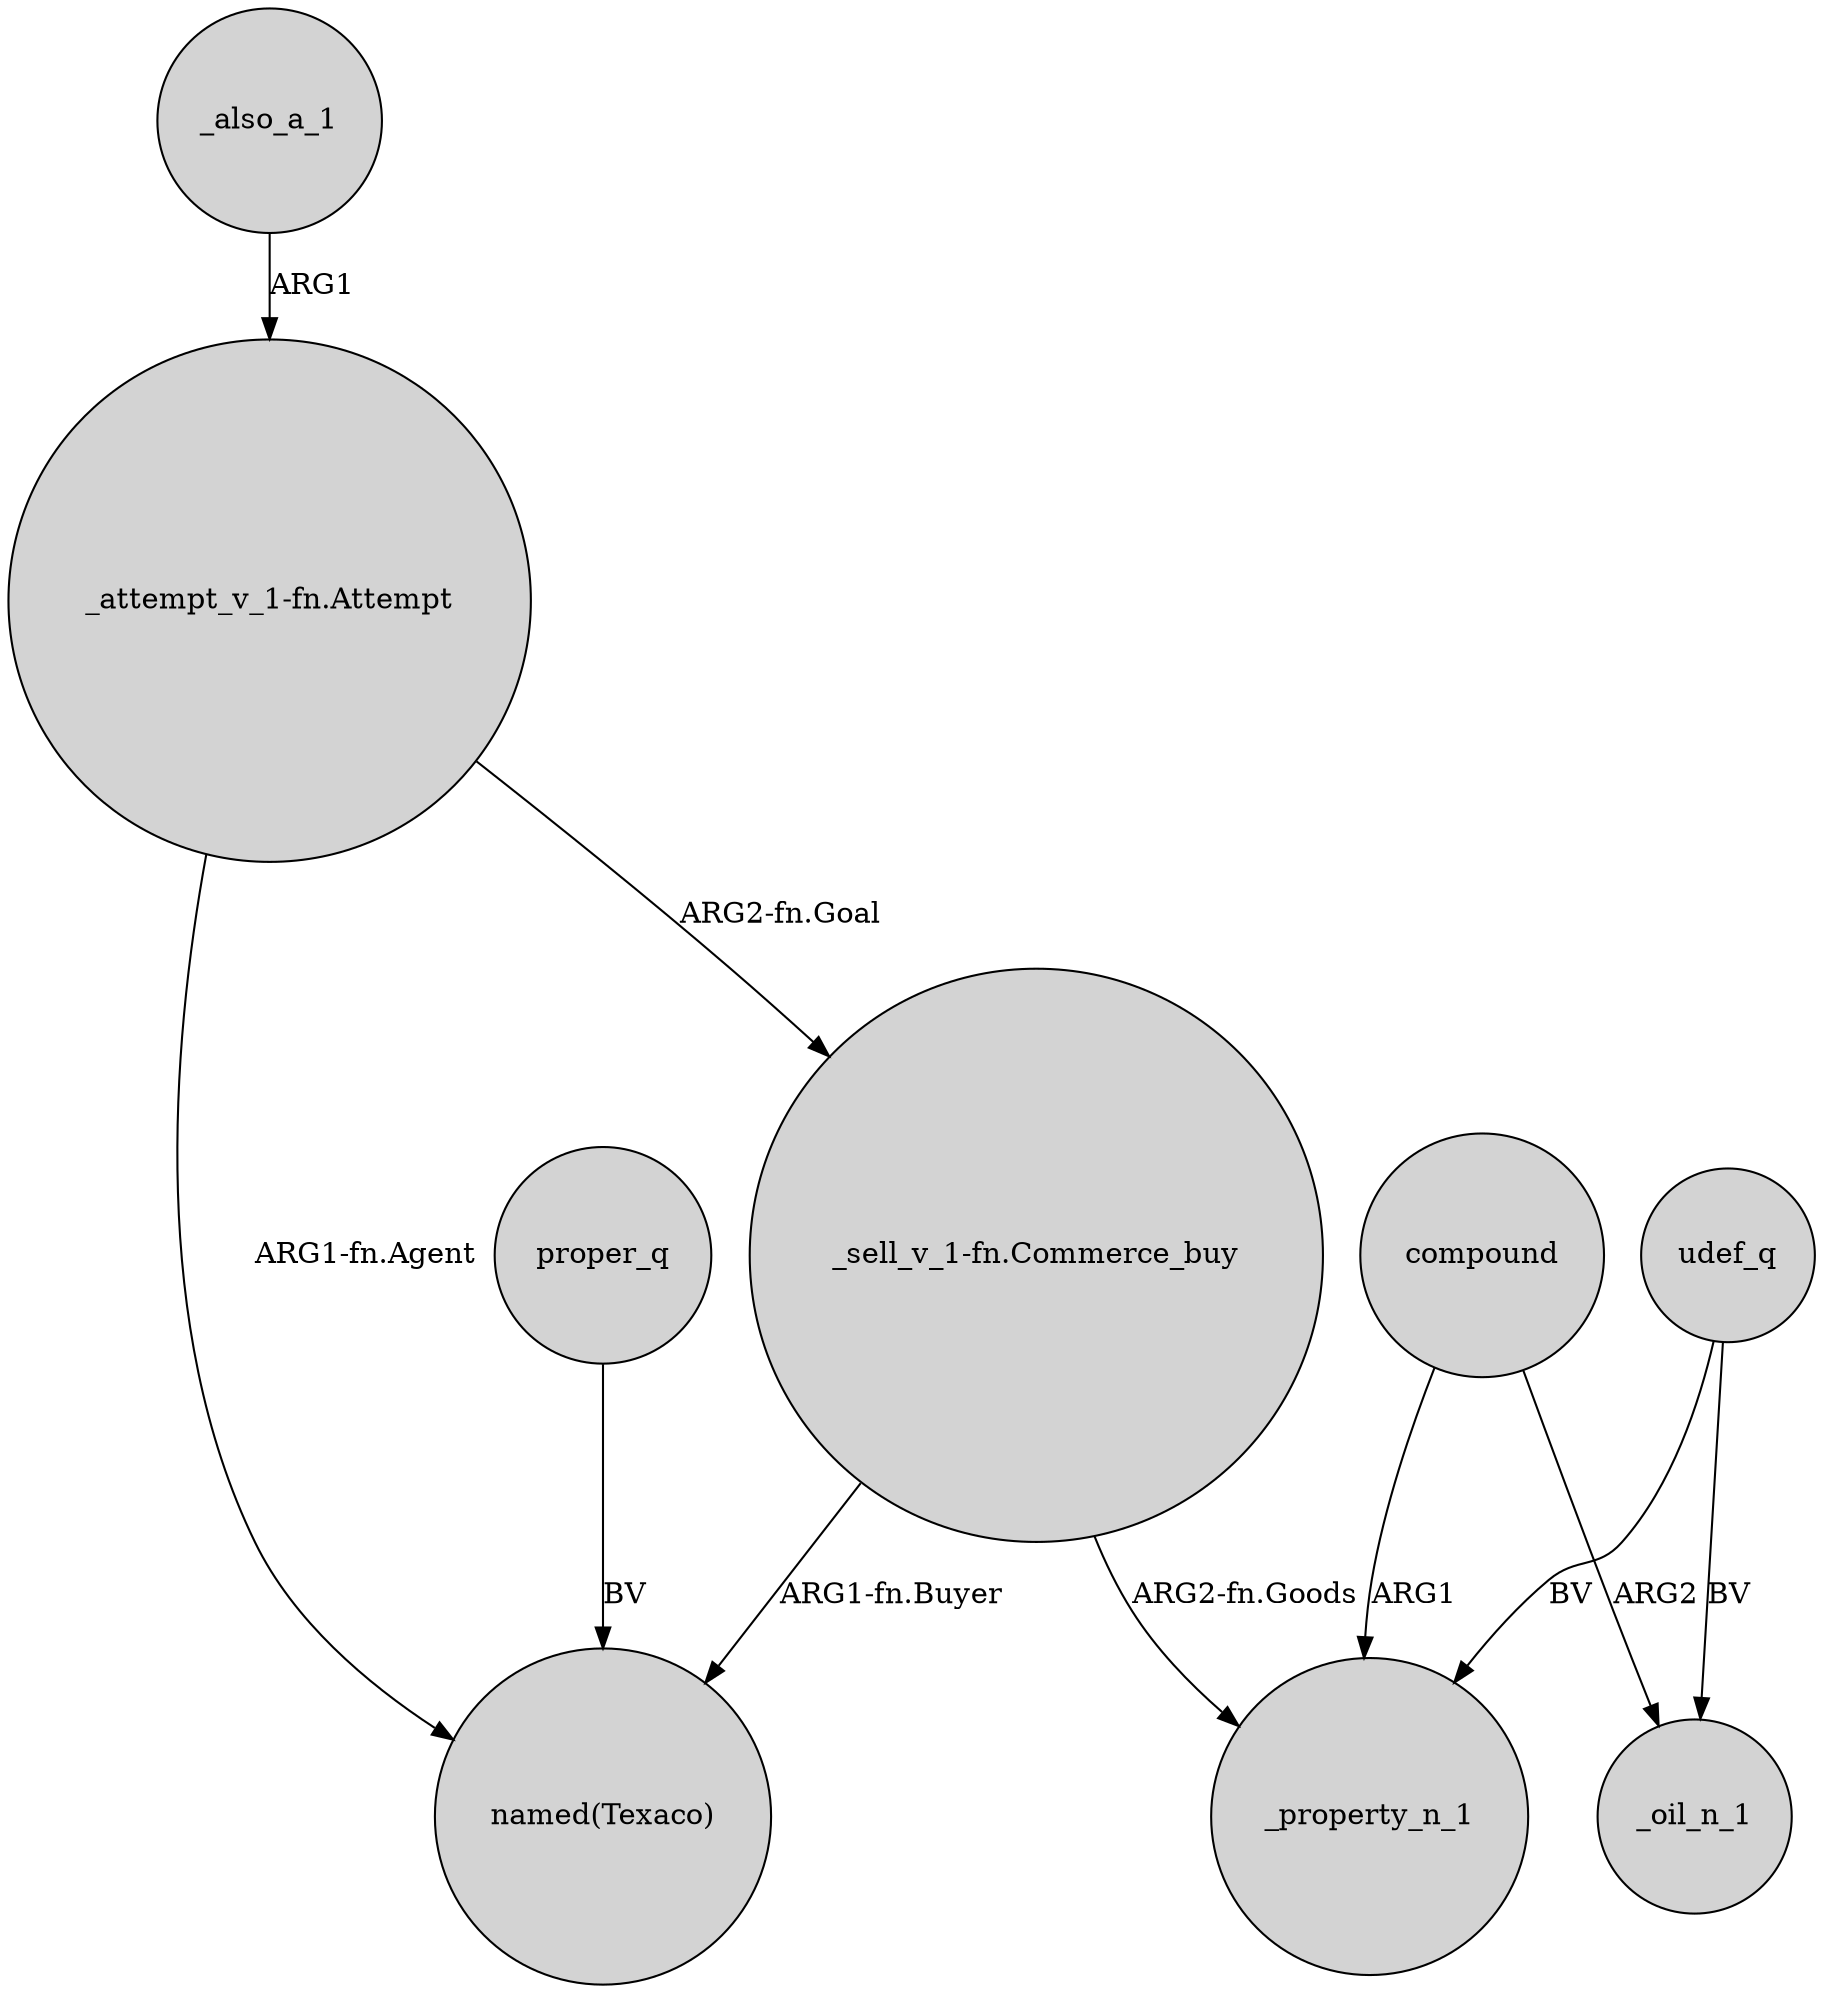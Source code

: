 digraph {
	node [shape=circle style=filled]
	"_attempt_v_1-fn.Attempt" -> "named(Texaco)" [label="ARG1-fn.Agent"]
	_also_a_1 -> "_attempt_v_1-fn.Attempt" [label=ARG1]
	udef_q -> _property_n_1 [label=BV]
	proper_q -> "named(Texaco)" [label=BV]
	compound -> _oil_n_1 [label=ARG2]
	"_sell_v_1-fn.Commerce_buy" -> _property_n_1 [label="ARG2-fn.Goods"]
	compound -> _property_n_1 [label=ARG1]
	udef_q -> _oil_n_1 [label=BV]
	"_attempt_v_1-fn.Attempt" -> "_sell_v_1-fn.Commerce_buy" [label="ARG2-fn.Goal"]
	"_sell_v_1-fn.Commerce_buy" -> "named(Texaco)" [label="ARG1-fn.Buyer"]
}
